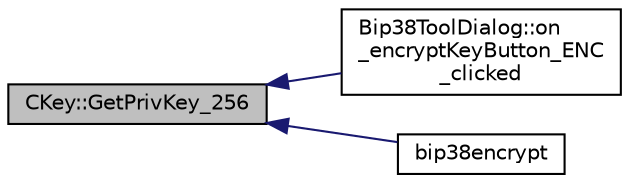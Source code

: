 digraph "CKey::GetPrivKey_256"
{
  edge [fontname="Helvetica",fontsize="10",labelfontname="Helvetica",labelfontsize="10"];
  node [fontname="Helvetica",fontsize="10",shape=record];
  rankdir="LR";
  Node347 [label="CKey::GetPrivKey_256",height=0.2,width=0.4,color="black", fillcolor="grey75", style="filled", fontcolor="black"];
  Node347 -> Node348 [dir="back",color="midnightblue",fontsize="10",style="solid",fontname="Helvetica"];
  Node348 [label="Bip38ToolDialog::on\l_encryptKeyButton_ENC\l_clicked",height=0.2,width=0.4,color="black", fillcolor="white", style="filled",URL="$class_bip38_tool_dialog.html#a31cdc41e507628f2cd413e9df57c5770"];
  Node347 -> Node349 [dir="back",color="midnightblue",fontsize="10",style="solid",fontname="Helvetica"];
  Node349 [label="bip38encrypt",height=0.2,width=0.4,color="black", fillcolor="white", style="filled",URL="$rpcdump_8cpp.html#a303f255a7509999ce1e535d5e7bb220d"];
}

